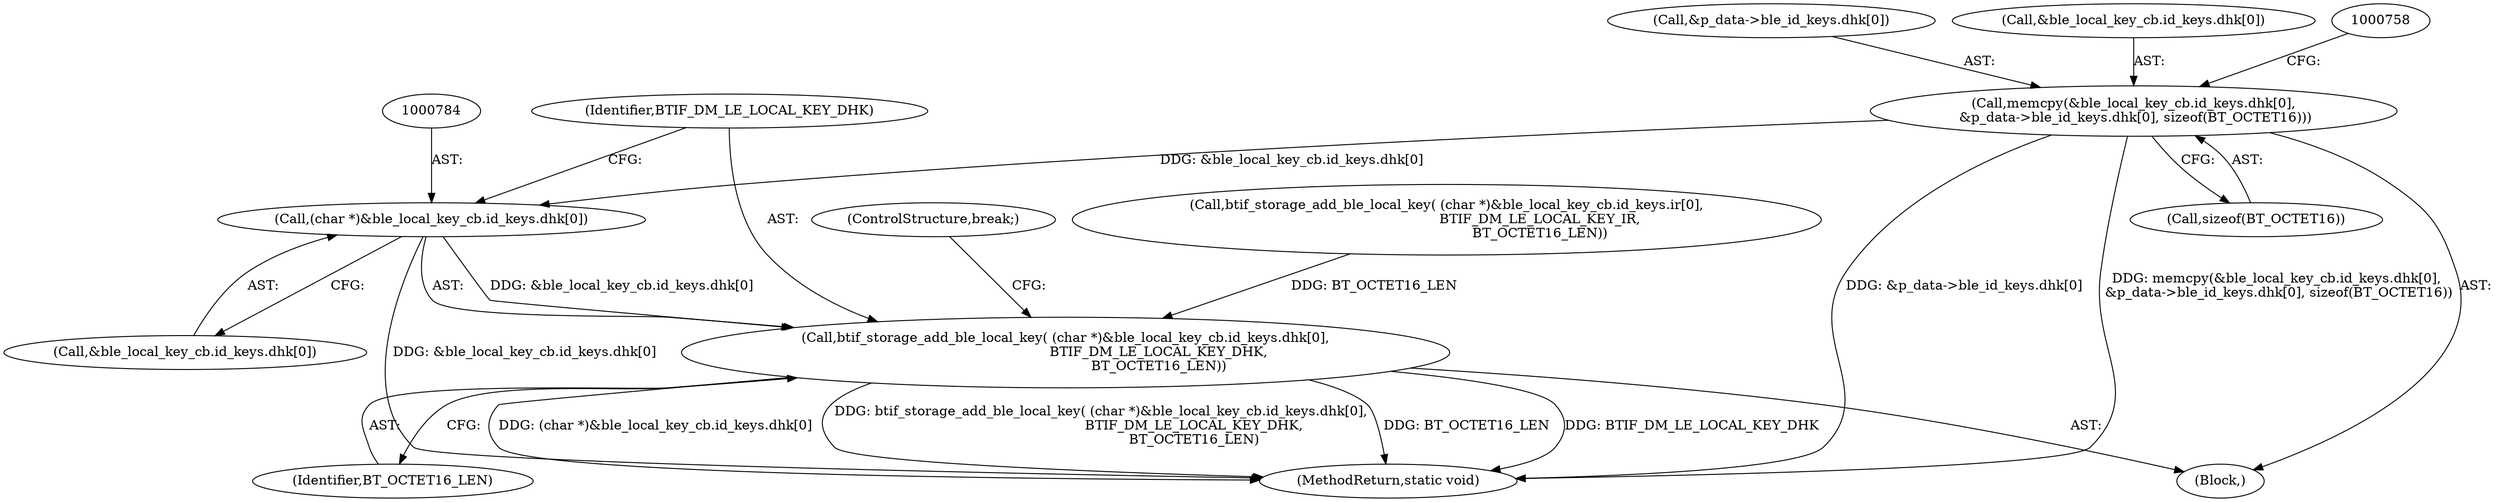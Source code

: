 digraph "0_Android_472271b153c5dc53c28beac55480a8d8434b2d5c_13@API" {
"1000737" [label="(Call,memcpy(&ble_local_key_cb.id_keys.dhk[0],\n &p_data->ble_id_keys.dhk[0], sizeof(BT_OCTET16)))"];
"1000783" [label="(Call,(char *)&ble_local_key_cb.id_keys.dhk[0])"];
"1000782" [label="(Call,btif_storage_add_ble_local_key( (char *)&ble_local_key_cb.id_keys.dhk[0],\n                                            BTIF_DM_LE_LOCAL_KEY_DHK,\n                                            BT_OCTET16_LEN))"];
"1000746" [label="(Call,&p_data->ble_id_keys.dhk[0])"];
"1000782" [label="(Call,btif_storage_add_ble_local_key( (char *)&ble_local_key_cb.id_keys.dhk[0],\n                                            BTIF_DM_LE_LOCAL_KEY_DHK,\n                                            BT_OCTET16_LEN))"];
"1000785" [label="(Call,&ble_local_key_cb.id_keys.dhk[0])"];
"1000132" [label="(Block,)"];
"1000738" [label="(Call,&ble_local_key_cb.id_keys.dhk[0])"];
"1000793" [label="(Identifier,BTIF_DM_LE_LOCAL_KEY_DHK)"];
"1000795" [label="(ControlStructure,break;)"];
"1000783" [label="(Call,(char *)&ble_local_key_cb.id_keys.dhk[0])"];
"1000794" [label="(Identifier,BT_OCTET16_LEN)"];
"1000737" [label="(Call,memcpy(&ble_local_key_cb.id_keys.dhk[0],\n &p_data->ble_id_keys.dhk[0], sizeof(BT_OCTET16)))"];
"1000754" [label="(Call,sizeof(BT_OCTET16))"];
"1001051" [label="(MethodReturn,static void)"];
"1000769" [label="(Call,btif_storage_add_ble_local_key( (char *)&ble_local_key_cb.id_keys.ir[0],\n                                            BTIF_DM_LE_LOCAL_KEY_IR,\n                                            BT_OCTET16_LEN))"];
"1000737" -> "1000132"  [label="AST: "];
"1000737" -> "1000754"  [label="CFG: "];
"1000738" -> "1000737"  [label="AST: "];
"1000746" -> "1000737"  [label="AST: "];
"1000754" -> "1000737"  [label="AST: "];
"1000758" -> "1000737"  [label="CFG: "];
"1000737" -> "1001051"  [label="DDG: &p_data->ble_id_keys.dhk[0]"];
"1000737" -> "1001051"  [label="DDG: memcpy(&ble_local_key_cb.id_keys.dhk[0],\n &p_data->ble_id_keys.dhk[0], sizeof(BT_OCTET16))"];
"1000737" -> "1000783"  [label="DDG: &ble_local_key_cb.id_keys.dhk[0]"];
"1000783" -> "1000782"  [label="AST: "];
"1000783" -> "1000785"  [label="CFG: "];
"1000784" -> "1000783"  [label="AST: "];
"1000785" -> "1000783"  [label="AST: "];
"1000793" -> "1000783"  [label="CFG: "];
"1000783" -> "1001051"  [label="DDG: &ble_local_key_cb.id_keys.dhk[0]"];
"1000783" -> "1000782"  [label="DDG: &ble_local_key_cb.id_keys.dhk[0]"];
"1000782" -> "1000132"  [label="AST: "];
"1000782" -> "1000794"  [label="CFG: "];
"1000793" -> "1000782"  [label="AST: "];
"1000794" -> "1000782"  [label="AST: "];
"1000795" -> "1000782"  [label="CFG: "];
"1000782" -> "1001051"  [label="DDG: BTIF_DM_LE_LOCAL_KEY_DHK"];
"1000782" -> "1001051"  [label="DDG: (char *)&ble_local_key_cb.id_keys.dhk[0]"];
"1000782" -> "1001051"  [label="DDG: btif_storage_add_ble_local_key( (char *)&ble_local_key_cb.id_keys.dhk[0],\n                                            BTIF_DM_LE_LOCAL_KEY_DHK,\n                                            BT_OCTET16_LEN)"];
"1000782" -> "1001051"  [label="DDG: BT_OCTET16_LEN"];
"1000769" -> "1000782"  [label="DDG: BT_OCTET16_LEN"];
}
